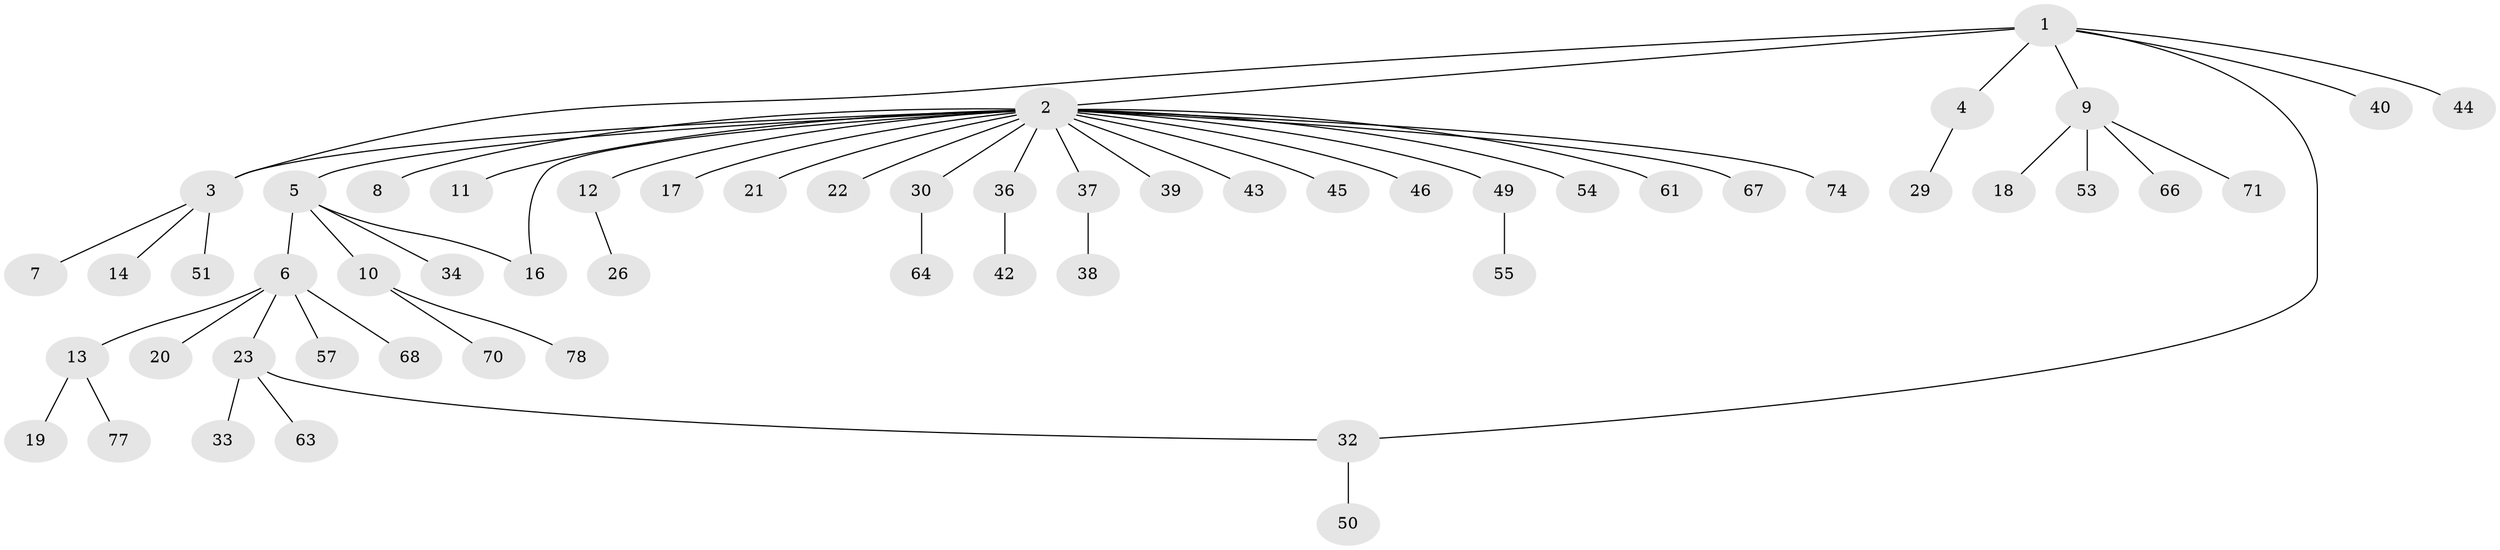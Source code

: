 // Generated by graph-tools (version 1.1) at 2025/51/02/27/25 19:51:59]
// undirected, 56 vertices, 58 edges
graph export_dot {
graph [start="1"]
  node [color=gray90,style=filled];
  1 [super="+27"];
  2 [super="+58"];
  3 [super="+28"];
  4 [super="+60"];
  5 [super="+31"];
  6 [super="+15"];
  7;
  8;
  9 [super="+47"];
  10 [super="+69"];
  11;
  12 [super="+41"];
  13 [super="+25"];
  14;
  16 [super="+35"];
  17 [super="+52"];
  18 [super="+24"];
  19;
  20;
  21;
  22;
  23 [super="+65"];
  26;
  29 [super="+48"];
  30;
  32 [super="+62"];
  33;
  34;
  36 [super="+56"];
  37;
  38;
  39;
  40;
  42;
  43;
  44;
  45;
  46;
  49 [super="+72"];
  50;
  51;
  53;
  54;
  55;
  57 [super="+59"];
  61 [super="+76"];
  63;
  64 [super="+75"];
  66;
  67 [super="+73"];
  68;
  70;
  71;
  74;
  77;
  78 [super="+79"];
  1 -- 2;
  1 -- 3 [weight=2];
  1 -- 4;
  1 -- 9;
  1 -- 40;
  1 -- 44;
  1 -- 32;
  2 -- 5;
  2 -- 8;
  2 -- 11;
  2 -- 12;
  2 -- 16;
  2 -- 17;
  2 -- 21;
  2 -- 22;
  2 -- 30;
  2 -- 36;
  2 -- 37;
  2 -- 39;
  2 -- 43;
  2 -- 45;
  2 -- 46;
  2 -- 49;
  2 -- 54;
  2 -- 61;
  2 -- 67;
  2 -- 74;
  2 -- 3;
  3 -- 7;
  3 -- 14;
  3 -- 51;
  4 -- 29;
  5 -- 6;
  5 -- 10;
  5 -- 16;
  5 -- 34;
  6 -- 13;
  6 -- 23;
  6 -- 57;
  6 -- 68;
  6 -- 20;
  9 -- 18;
  9 -- 53;
  9 -- 66;
  9 -- 71;
  10 -- 78;
  10 -- 70;
  12 -- 26;
  13 -- 19;
  13 -- 77;
  23 -- 32;
  23 -- 33;
  23 -- 63;
  30 -- 64;
  32 -- 50;
  36 -- 42;
  37 -- 38;
  49 -- 55;
}
